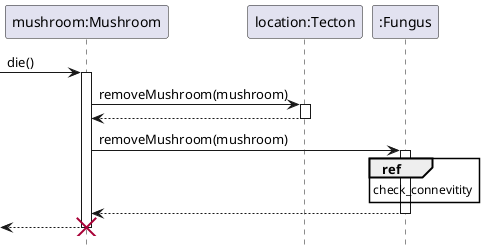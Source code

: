 @startuml Mushroom/mushroom-death
hide footbox

participant "mushroom:Mushroom" as mushroom
participant "location:Tecton" as location
participant ":Fungus" as fungus

'TODO self to self?
-> mushroom : die()
activate mushroom

mushroom -> location : removeMushroom(mushroom)
activate location
return

mushroom -> fungus : removeMushroom(mushroom)
activate fungus
ref over fungus
    check_connevitity 
end ref
return

<-- mushroom
destroy mushroom

@enduml